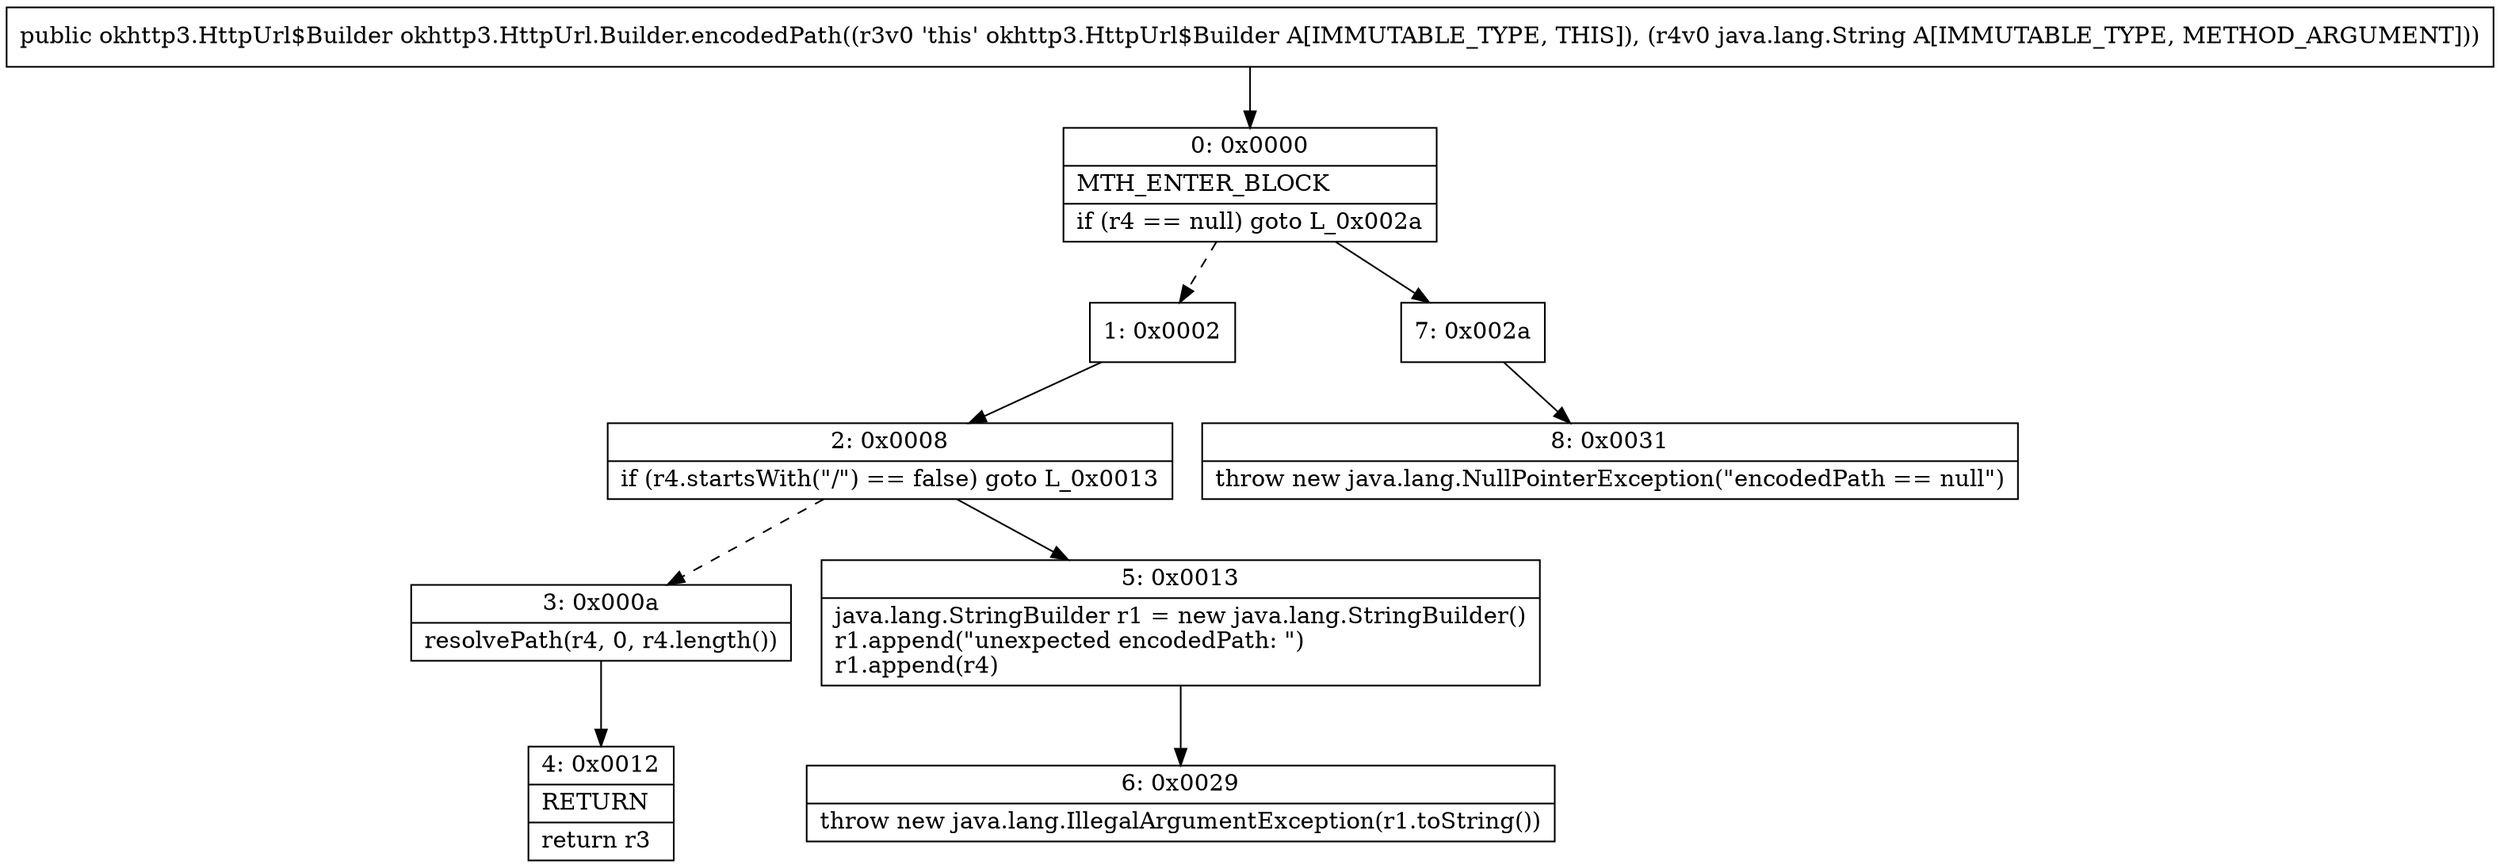 digraph "CFG forokhttp3.HttpUrl.Builder.encodedPath(Ljava\/lang\/String;)Lokhttp3\/HttpUrl$Builder;" {
Node_0 [shape=record,label="{0\:\ 0x0000|MTH_ENTER_BLOCK\l|if (r4 == null) goto L_0x002a\l}"];
Node_1 [shape=record,label="{1\:\ 0x0002}"];
Node_2 [shape=record,label="{2\:\ 0x0008|if (r4.startsWith(\"\/\") == false) goto L_0x0013\l}"];
Node_3 [shape=record,label="{3\:\ 0x000a|resolvePath(r4, 0, r4.length())\l}"];
Node_4 [shape=record,label="{4\:\ 0x0012|RETURN\l|return r3\l}"];
Node_5 [shape=record,label="{5\:\ 0x0013|java.lang.StringBuilder r1 = new java.lang.StringBuilder()\lr1.append(\"unexpected encodedPath: \")\lr1.append(r4)\l}"];
Node_6 [shape=record,label="{6\:\ 0x0029|throw new java.lang.IllegalArgumentException(r1.toString())\l}"];
Node_7 [shape=record,label="{7\:\ 0x002a}"];
Node_8 [shape=record,label="{8\:\ 0x0031|throw new java.lang.NullPointerException(\"encodedPath == null\")\l}"];
MethodNode[shape=record,label="{public okhttp3.HttpUrl$Builder okhttp3.HttpUrl.Builder.encodedPath((r3v0 'this' okhttp3.HttpUrl$Builder A[IMMUTABLE_TYPE, THIS]), (r4v0 java.lang.String A[IMMUTABLE_TYPE, METHOD_ARGUMENT])) }"];
MethodNode -> Node_0;
Node_0 -> Node_1[style=dashed];
Node_0 -> Node_7;
Node_1 -> Node_2;
Node_2 -> Node_3[style=dashed];
Node_2 -> Node_5;
Node_3 -> Node_4;
Node_5 -> Node_6;
Node_7 -> Node_8;
}

